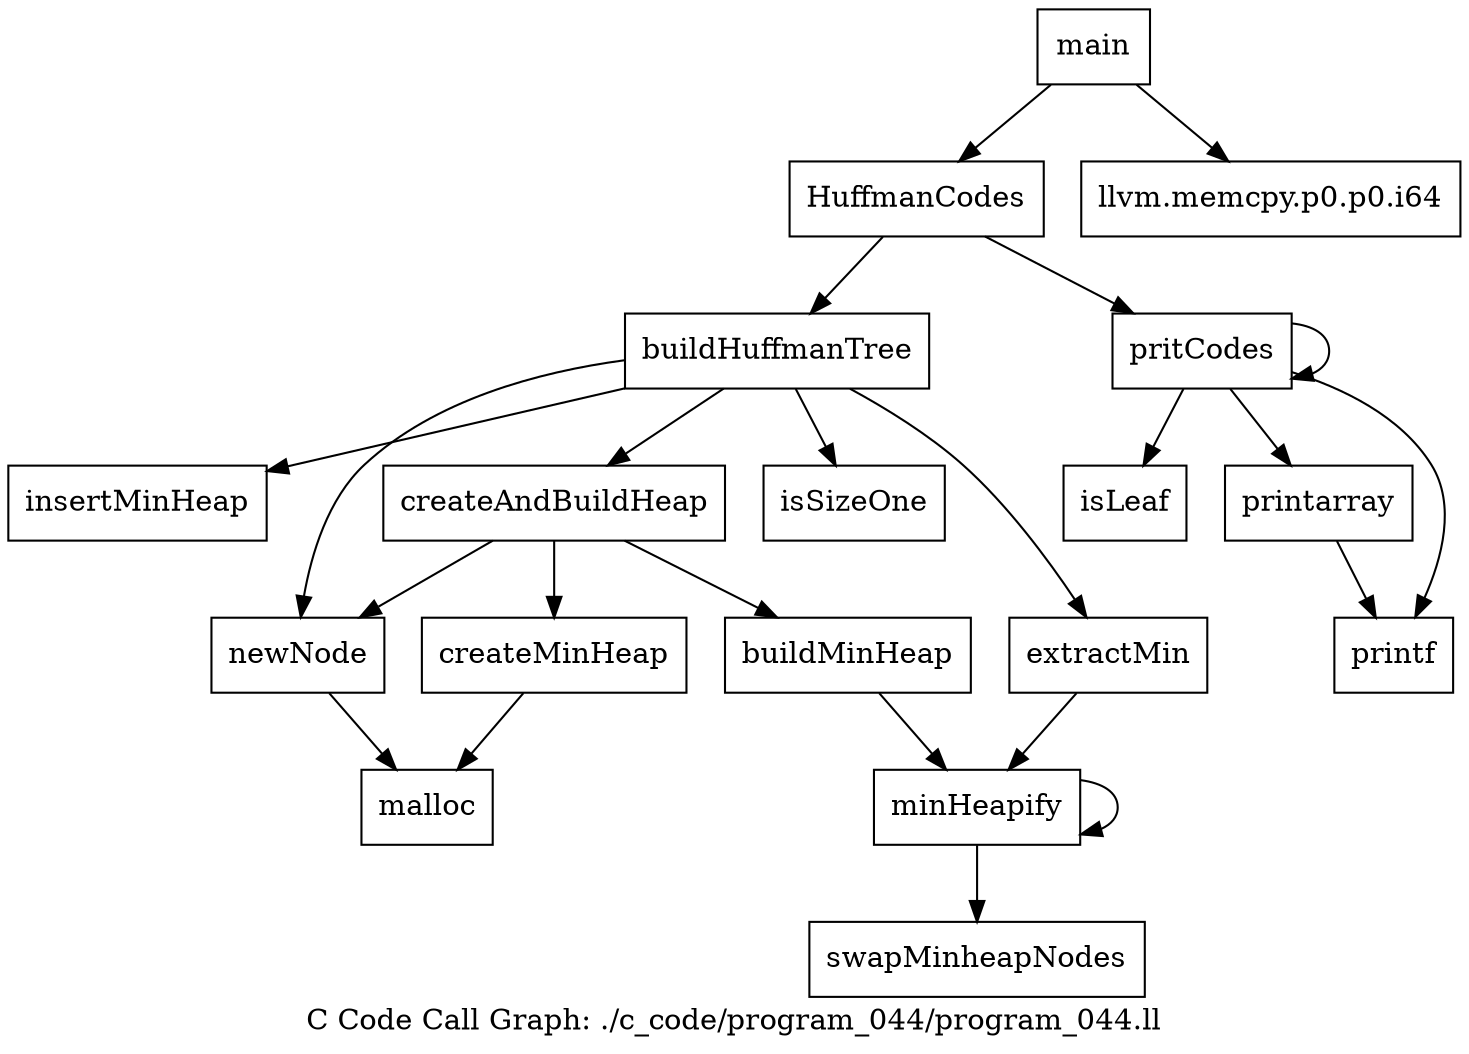 digraph "C Code Call Graph: ./c_code/program_044/program_044.ll" {
	label="C Code Call Graph: ./c_code/program_044/program_044.ll";

	Node0x560f06f13d30 [shape=record,label="{newNode}"];
	Node0x560f06f13d30 -> Node0x560f06e9b580;
	Node0x560f06e9b580 [shape=record,label="{malloc}"];
	Node0x560f06f0b460 [shape=record,label="{createMinHeap}"];
	Node0x560f06f0b460 -> Node0x560f06e9b580;
	Node0x560f06f221f0 [shape=record,label="{swapMinheapNodes}"];
	Node0x560f06f22270 [shape=record,label="{minHeapify}"];
	Node0x560f06f22270 -> Node0x560f06f221f0;
	Node0x560f06f22270 -> Node0x560f06f22270;
	Node0x560f06f22440 [shape=record,label="{isSizeOne}"];
	Node0x560f06f224c0 [shape=record,label="{extractMin}"];
	Node0x560f06f224c0 -> Node0x560f06f22270;
	Node0x560f06f22540 [shape=record,label="{insertMinHeap}"];
	Node0x560f06f225c0 [shape=record,label="{printarray}"];
	Node0x560f06f225c0 -> Node0x560f06f228d0;
	Node0x560f06f228d0 [shape=record,label="{printf}"];
	Node0x560f06f22950 [shape=record,label="{isLeaf}"];
	Node0x560f06f229d0 [shape=record,label="{buildMinHeap}"];
	Node0x560f06f229d0 -> Node0x560f06f22270;
	Node0x560f06f22a50 [shape=record,label="{createAndBuildHeap}"];
	Node0x560f06f22a50 -> Node0x560f06f0b460;
	Node0x560f06f22a50 -> Node0x560f06f13d30;
	Node0x560f06f22a50 -> Node0x560f06f229d0;
	Node0x560f06f22b60 [shape=record,label="{buildHuffmanTree}"];
	Node0x560f06f22b60 -> Node0x560f06f22a50;
	Node0x560f06f22b60 -> Node0x560f06f22440;
	Node0x560f06f22b60 -> Node0x560f06f224c0;
	Node0x560f06f22b60 -> Node0x560f06f22540;
	Node0x560f06f22b60 -> Node0x560f06f13d30;
	Node0x560f06f22c90 [shape=record,label="{pritCodes}"];
	Node0x560f06f22c90 -> Node0x560f06f22c90;
	Node0x560f06f22c90 -> Node0x560f06f225c0;
	Node0x560f06f22c90 -> Node0x560f06f22950;
	Node0x560f06f22c90 -> Node0x560f06f228d0;
	Node0x560f06f22e60 [shape=record,label="{HuffmanCodes}"];
	Node0x560f06f22e60 -> Node0x560f06f22b60;
	Node0x560f06f22e60 -> Node0x560f06f22c90;
	Node0x560f06f22ee0 [shape=record,label="{main}"];
	Node0x560f06f22ee0 -> Node0x560f06f23470;
	Node0x560f06f22ee0 -> Node0x560f06f22e60;
	Node0x560f06f23470 [shape=record,label="{llvm.memcpy.p0.p0.i64}"];
}

